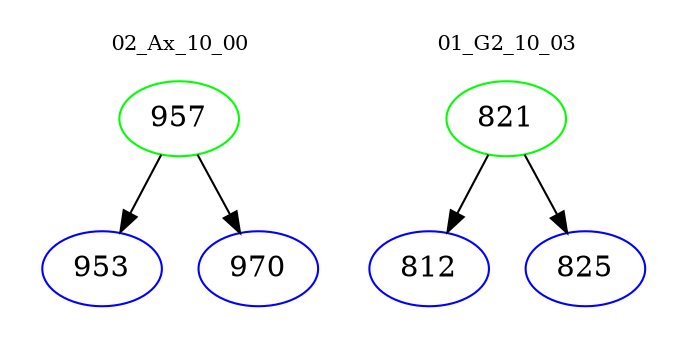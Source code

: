 digraph{
subgraph cluster_0 {
color = white
label = "02_Ax_10_00";
fontsize=10;
T0_957 [label="957", color="green"]
T0_957 -> T0_953 [color="black"]
T0_953 [label="953", color="blue"]
T0_957 -> T0_970 [color="black"]
T0_970 [label="970", color="blue"]
}
subgraph cluster_1 {
color = white
label = "01_G2_10_03";
fontsize=10;
T1_821 [label="821", color="green"]
T1_821 -> T1_812 [color="black"]
T1_812 [label="812", color="blue"]
T1_821 -> T1_825 [color="black"]
T1_825 [label="825", color="blue"]
}
}
